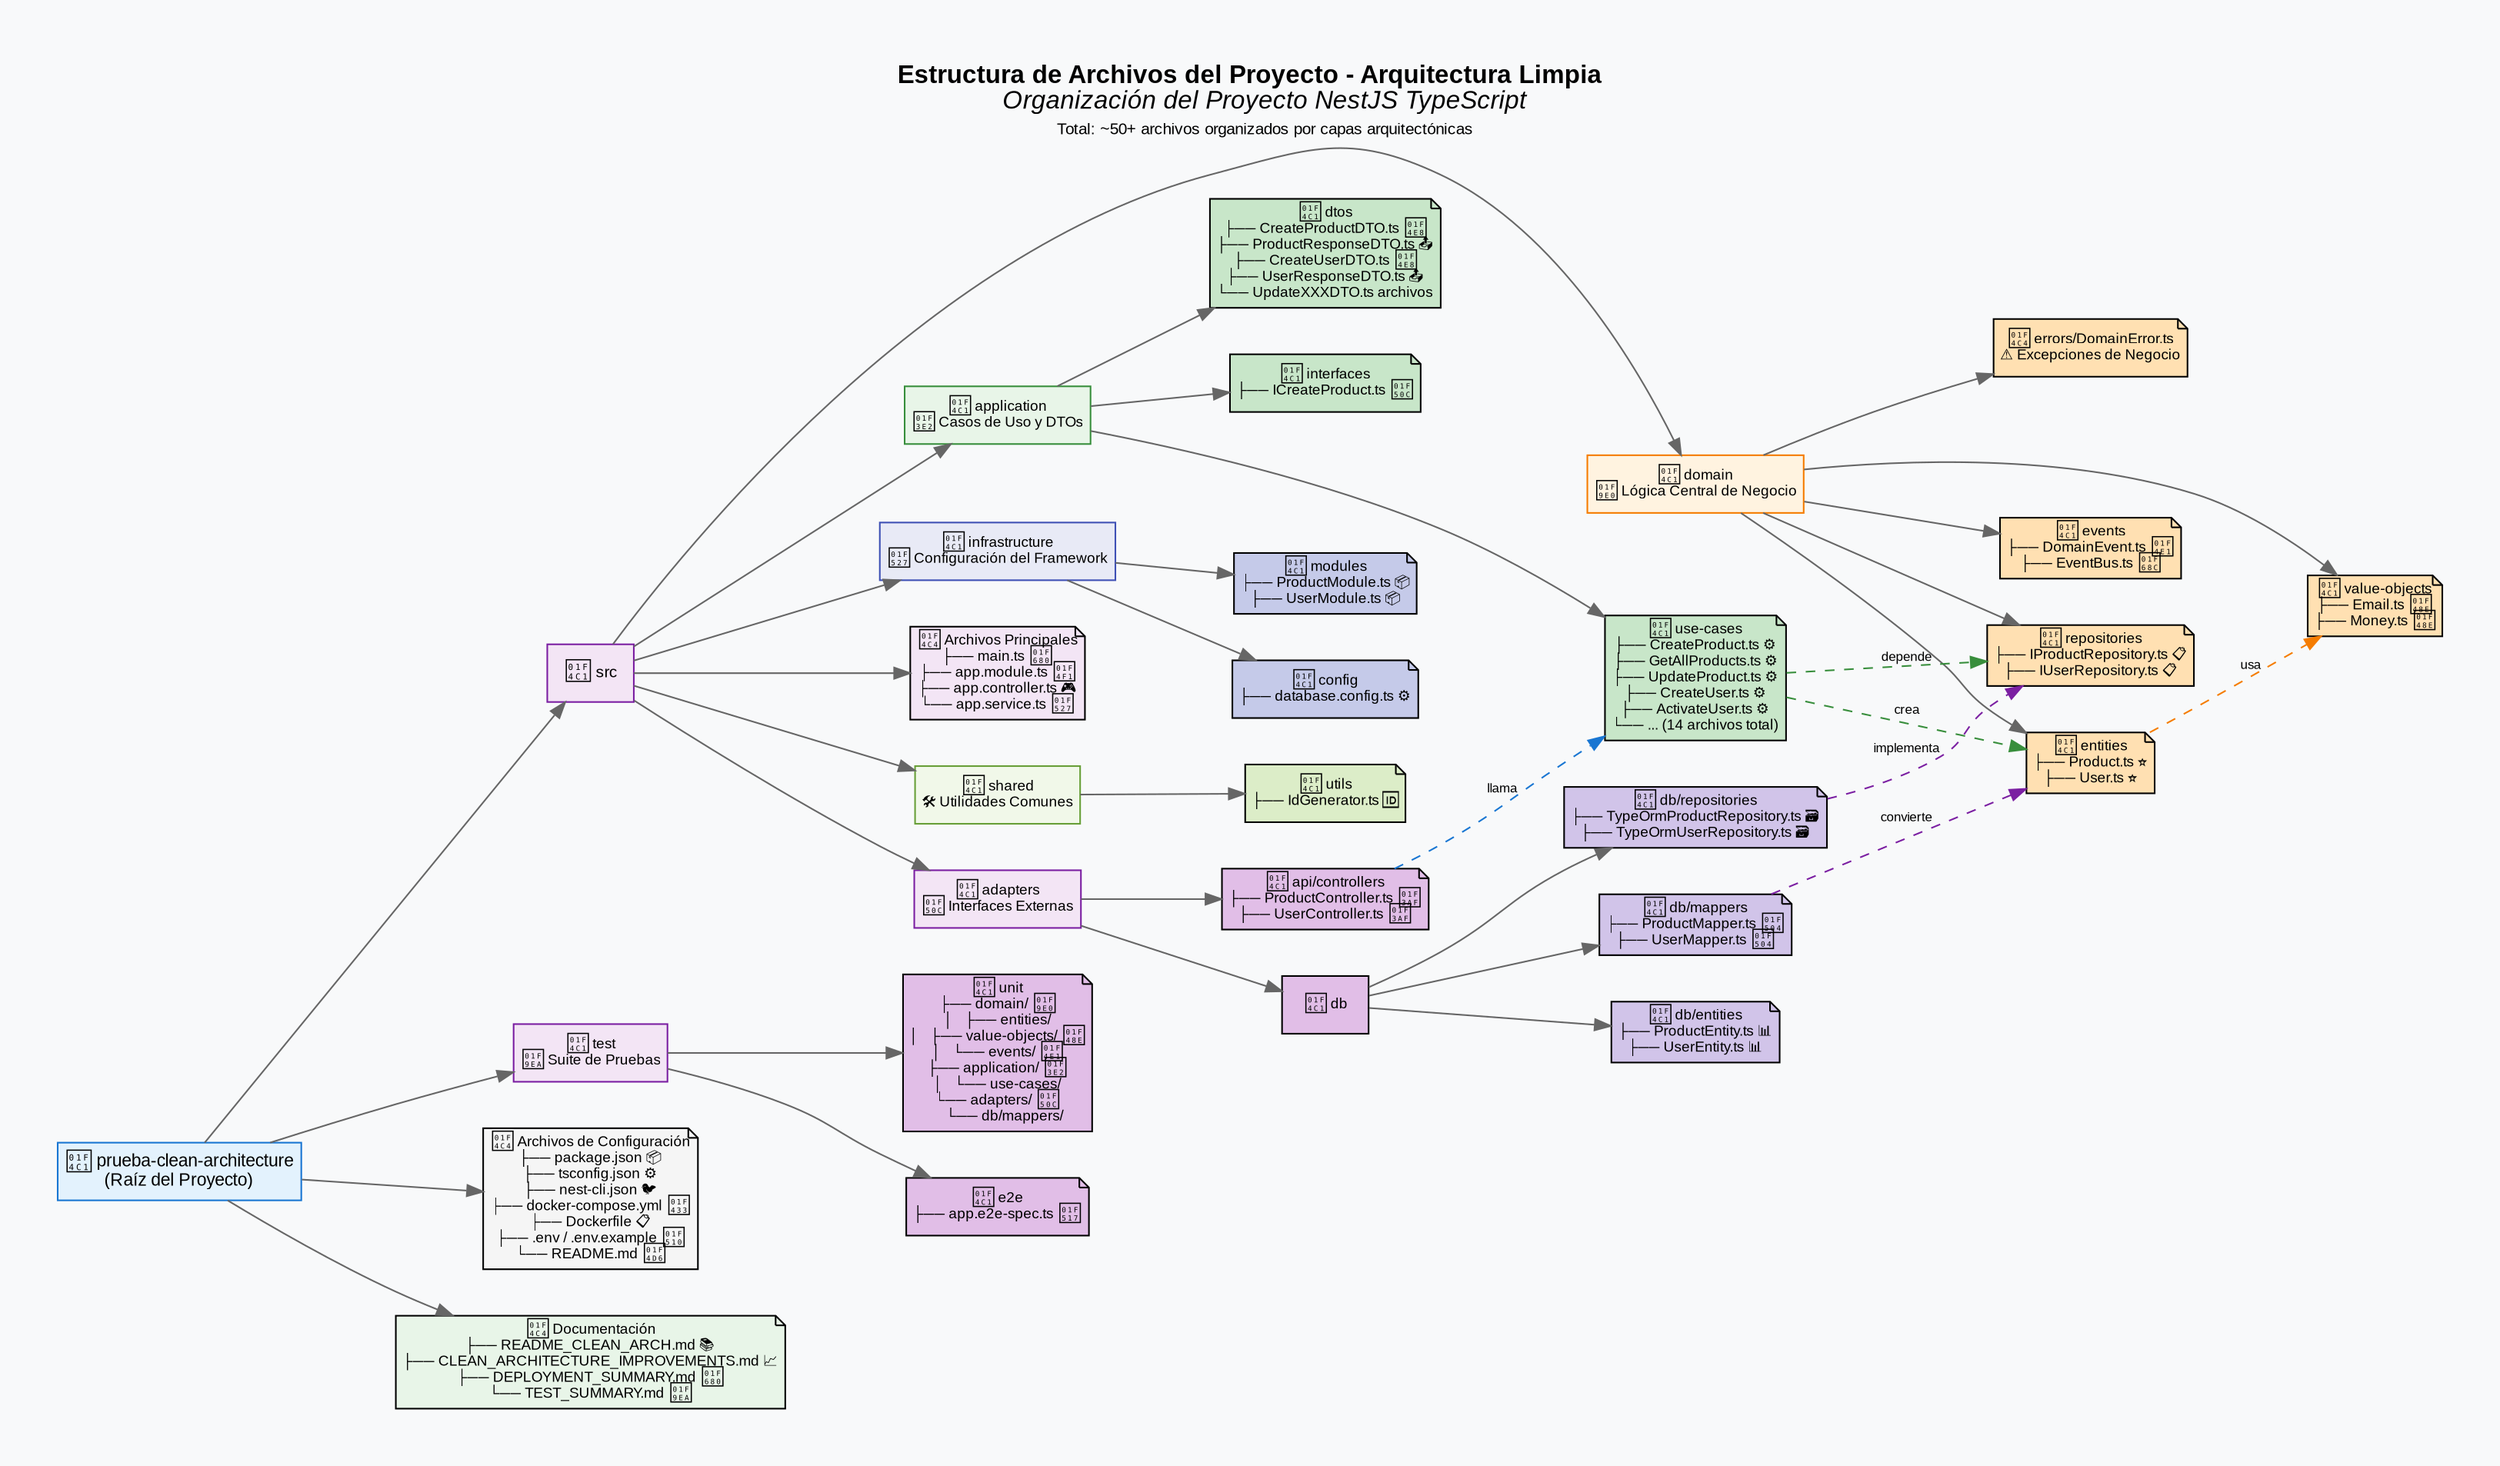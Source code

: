 digraph EstructuraArchivos {
    rankdir=LR;
    
    graph [
        fontname="Arial, sans-serif"
        fontsize=12
        bgcolor="#f8f9fa"
        style=filled
        pad=0.5
        nodesep=0.4
        ranksep=0.8
    ];
    
    node [
        fontname="Arial, sans-serif"
        fontsize=9
        style=filled
        shape=box
        margin=0.05
    ];
    
    edge [
        fontname="Arial, sans-serif"
        fontsize=8
        color="#666666"
    ];

    // Raíz del proyecto
    raiz [
        label="📁 prueba-clean-architecture\n(Raíz del Proyecto)"
        fillcolor="#e3f2fd"
        color="#1976d2"
        fontsize=11
    ];

    // Src principal
    src [
        label="📁 src"
        fillcolor="#f3e5f5"
        color="#7b1fa2"
        fontsize=10
    ];

    // Capa de Dominio
    dominio [
        label="📁 domain\n🧠 Lógica Central de Negocio"
        fillcolor="#fff3e0"
        color="#f57c00"
    ];

    entidades_dominio [
        label="📁 entities\n├── Product.ts ⭐\n├── User.ts ⭐"
        fillcolor="#ffe0b2"
        shape=note
    ];

    objetos_valor_dominio [
        label="📁 value-objects\n├── Email.ts 💎\n├── Money.ts 💎"
        fillcolor="#ffe0b2"
        shape=note
    ];

    repositorios_dominio [
        label="📁 repositories\n├── IProductRepository.ts 📋\n├── IUserRepository.ts 📋"
        fillcolor="#ffe0b2"
        shape=note
    ];

    eventos_dominio [
        label="📁 events\n├── DomainEvent.ts 📡\n├── EventBus.ts 🚌"
        fillcolor="#ffe0b2"
        shape=note
    ];

    errores_dominio [
        label="📄 errors/DomainError.ts\n⚠️ Excepciones de Negocio"
        fillcolor="#ffe0b2"
        shape=note
    ];

    // Capa de Aplicación
    aplicacion [
        label="📁 application\n🏢 Casos de Uso y DTOs"
        fillcolor="#e8f5e8"
        color="#388e3c"
    ];

    casos_uso_aplicacion [
        label="📁 use-cases\n├── CreateProduct.ts ⚙️\n├── GetAllProducts.ts ⚙️\n├── UpdateProduct.ts ⚙️\n├── CreateUser.ts ⚙️\n├── ActivateUser.ts ⚙️\n└── ... (14 archivos total)"
        fillcolor="#c8e6c9"
        shape=note
    ];

    dtos_aplicacion [
        label="📁 dtos\n├── CreateProductDTO.ts 📨\n├── ProductResponseDTO.ts 📤\n├── CreateUserDTO.ts 📨\n├── UserResponseDTO.ts 📤\n└── UpdateXXXDTO.ts archivos"
        fillcolor="#c8e6c9"
        shape=note
    ];

    interfaces_aplicacion [
        label="📁 interfaces\n├── ICreateProduct.ts 🔌"
        fillcolor="#c8e6c9"
        shape=note
    ];

    // Capa de Adaptadores
    adaptadores [
        label="📁 adapters\n🔌 Interfaces Externas"
        fillcolor="#f3e5f5"
        color="#7b1fa2"
    ];

    api_adaptadores [
        label="📁 api/controllers\n├── ProductController.ts 🎯\n├── UserController.ts 🎯"
        fillcolor="#e1bee7"
        shape=note
    ];

    db_adaptadores [
        label="📁 db"
        fillcolor="#e1bee7"
    ];

    entidades_db [
        label="📁 db/entities\n├── ProductEntity.ts 📊\n├── UserEntity.ts 📊"
        fillcolor="#d1c4e9"
        shape=note
    ];

    repositorios_db [
        label="📁 db/repositories\n├── TypeOrmProductRepository.ts 🗃️\n├── TypeOrmUserRepository.ts 🗃️"
        fillcolor="#d1c4e9"
        shape=note
    ];

    mapeadores_db [
        label="📁 db/mappers\n├── ProductMapper.ts 🔄\n├── UserMapper.ts 🔄"
        fillcolor="#d1c4e9"
        shape=note
    ];

    // Capa de Infraestructura
    infraestructura [
        label="📁 infrastructure\n🔧 Configuración del Framework"
        fillcolor="#e8eaf6"
        color="#3f51b5"
    ];

    config_infraestructura [
        label="📁 config\n├── database.config.ts ⚙️"
        fillcolor="#c5cae9"
        shape=note
    ];

    modulos_infraestructura [
        label="📁 modules\n├── ProductModule.ts 📦\n├── UserModule.ts 📦"
        fillcolor="#c5cae9"
        shape=note
    ];

    // Utilidades compartidas
    compartido [
        label="📁 shared\n🛠️ Utilidades Comunes"
        fillcolor="#f1f8e9"
        color="#689f38"
    ];

    utils_compartido [
        label="📁 utils\n├── IdGenerator.ts 🆔"
        fillcolor="#dcedc8"
        shape=note
    ];

    // Archivos principales
    archivos_principales [
        label="📄 Archivos Principales\n├── main.ts 🚀\n├── app.module.ts 📱\n├── app.controller.ts 🎮\n└── app.service.ts 🔧"
        fillcolor="#f3e5f5"
        shape=note
    ];

    // Estructura de pruebas
    pruebas [
        label="📁 test\n🧪 Suite de Pruebas"
        fillcolor="#f3e5f5"
        color="#7b1fa2"
    ];

    pruebas_unitarias [
        label="📁 unit\n├── domain/ 🧠\n│   ├── entities/\n│   ├── value-objects/ 💎\n│   └── events/ 📡\n├── application/ 🏢\n│   └── use-cases/\n└── adapters/ 🔌\n    └── db/mappers/"
        fillcolor="#e1bee7"
        shape=note
    ];

    pruebas_e2e [
        label="📁 e2e\n├── app.e2e-spec.ts 🔗"
        fillcolor="#e1bee7"
        shape=note
    ];

    // Archivos de configuración
    archivos_config [
        label="📄 Archivos de Configuración\n├── package.json 📦\n├── tsconfig.json ⚙️\n├── nest-cli.json 🐦\n├── docker-compose.yml 🐳\n├── Dockerfile 📋\n├── .env / .env.example 🔐\n└── README.md 📖"
        fillcolor="#f5f5f5"
        shape=note
    ];

    // Documentación
    documentacion [
        label="📄 Documentación\n├── README_CLEAN_ARCH.md 📚\n├── CLEAN_ARCHITECTURE_IMPROVEMENTS.md 📈\n├── DEPLOYMENT_SUMMARY.md 🚀\n└── TEST_SUMMARY.md 🧪"
        fillcolor="#e8f5e8"
        shape=note
    ];

    // Conexiones - Jerarquía de archivos
    raiz -> src;
    raiz -> pruebas;
    raiz -> archivos_config;
    raiz -> documentacion;

    // Estructura de src
    src -> dominio;
    src -> aplicacion;
    src -> adaptadores;
    src -> infraestructura;
    src -> compartido;
    src -> archivos_principales;

    // Estructura de dominio
    dominio -> entidades_dominio;
    dominio -> objetos_valor_dominio;
    dominio -> repositorios_dominio;
    dominio -> eventos_dominio;
    dominio -> errores_dominio;

    // Estructura de aplicación
    aplicacion -> casos_uso_aplicacion;
    aplicacion -> dtos_aplicacion;
    aplicacion -> interfaces_aplicacion;

    // Estructura de adaptadores
    adaptadores -> api_adaptadores;
    adaptadores -> db_adaptadores;
    db_adaptadores -> entidades_db;
    db_adaptadores -> repositorios_db;
    db_adaptadores -> mapeadores_db;

    // Estructura de infraestructura
    infraestructura -> config_infraestructura;
    infraestructura -> modulos_infraestructura;

    // Estructura compartida
    compartido -> utils_compartido;

    // Estructura de pruebas
    pruebas -> pruebas_unitarias;
    pruebas -> pruebas_e2e;

    // Relaciones de dependencias (coloreadas por capa)
    api_adaptadores -> casos_uso_aplicacion [label="llama" color="#1976d2" style=dashed];
    casos_uso_aplicacion -> entidades_dominio [label="crea" color="#388e3c" style=dashed];
    casos_uso_aplicacion -> repositorios_dominio [label="depende" color="#388e3c" style=dashed];
    repositorios_db -> repositorios_dominio [label="implementa" color="#7b1fa2" style=dashed];
    mapeadores_db -> entidades_dominio [label="convierte" color="#7b1fa2" style=dashed];
    entidades_dominio -> objetos_valor_dominio [label="usa" color="#f57c00" style=dashed];

    // Título
    labelloc="t";
    label=<<B>Estructura de Archivos del Proyecto - Arquitectura Limpia</B><BR/>
    <I>Organización del Proyecto NestJS TypeScript</I><BR/>
    <FONT POINT-SIZE="10">Total: ~50+ archivos organizados por capas arquitectónicas</FONT>>;
    fontsize=16;
}
